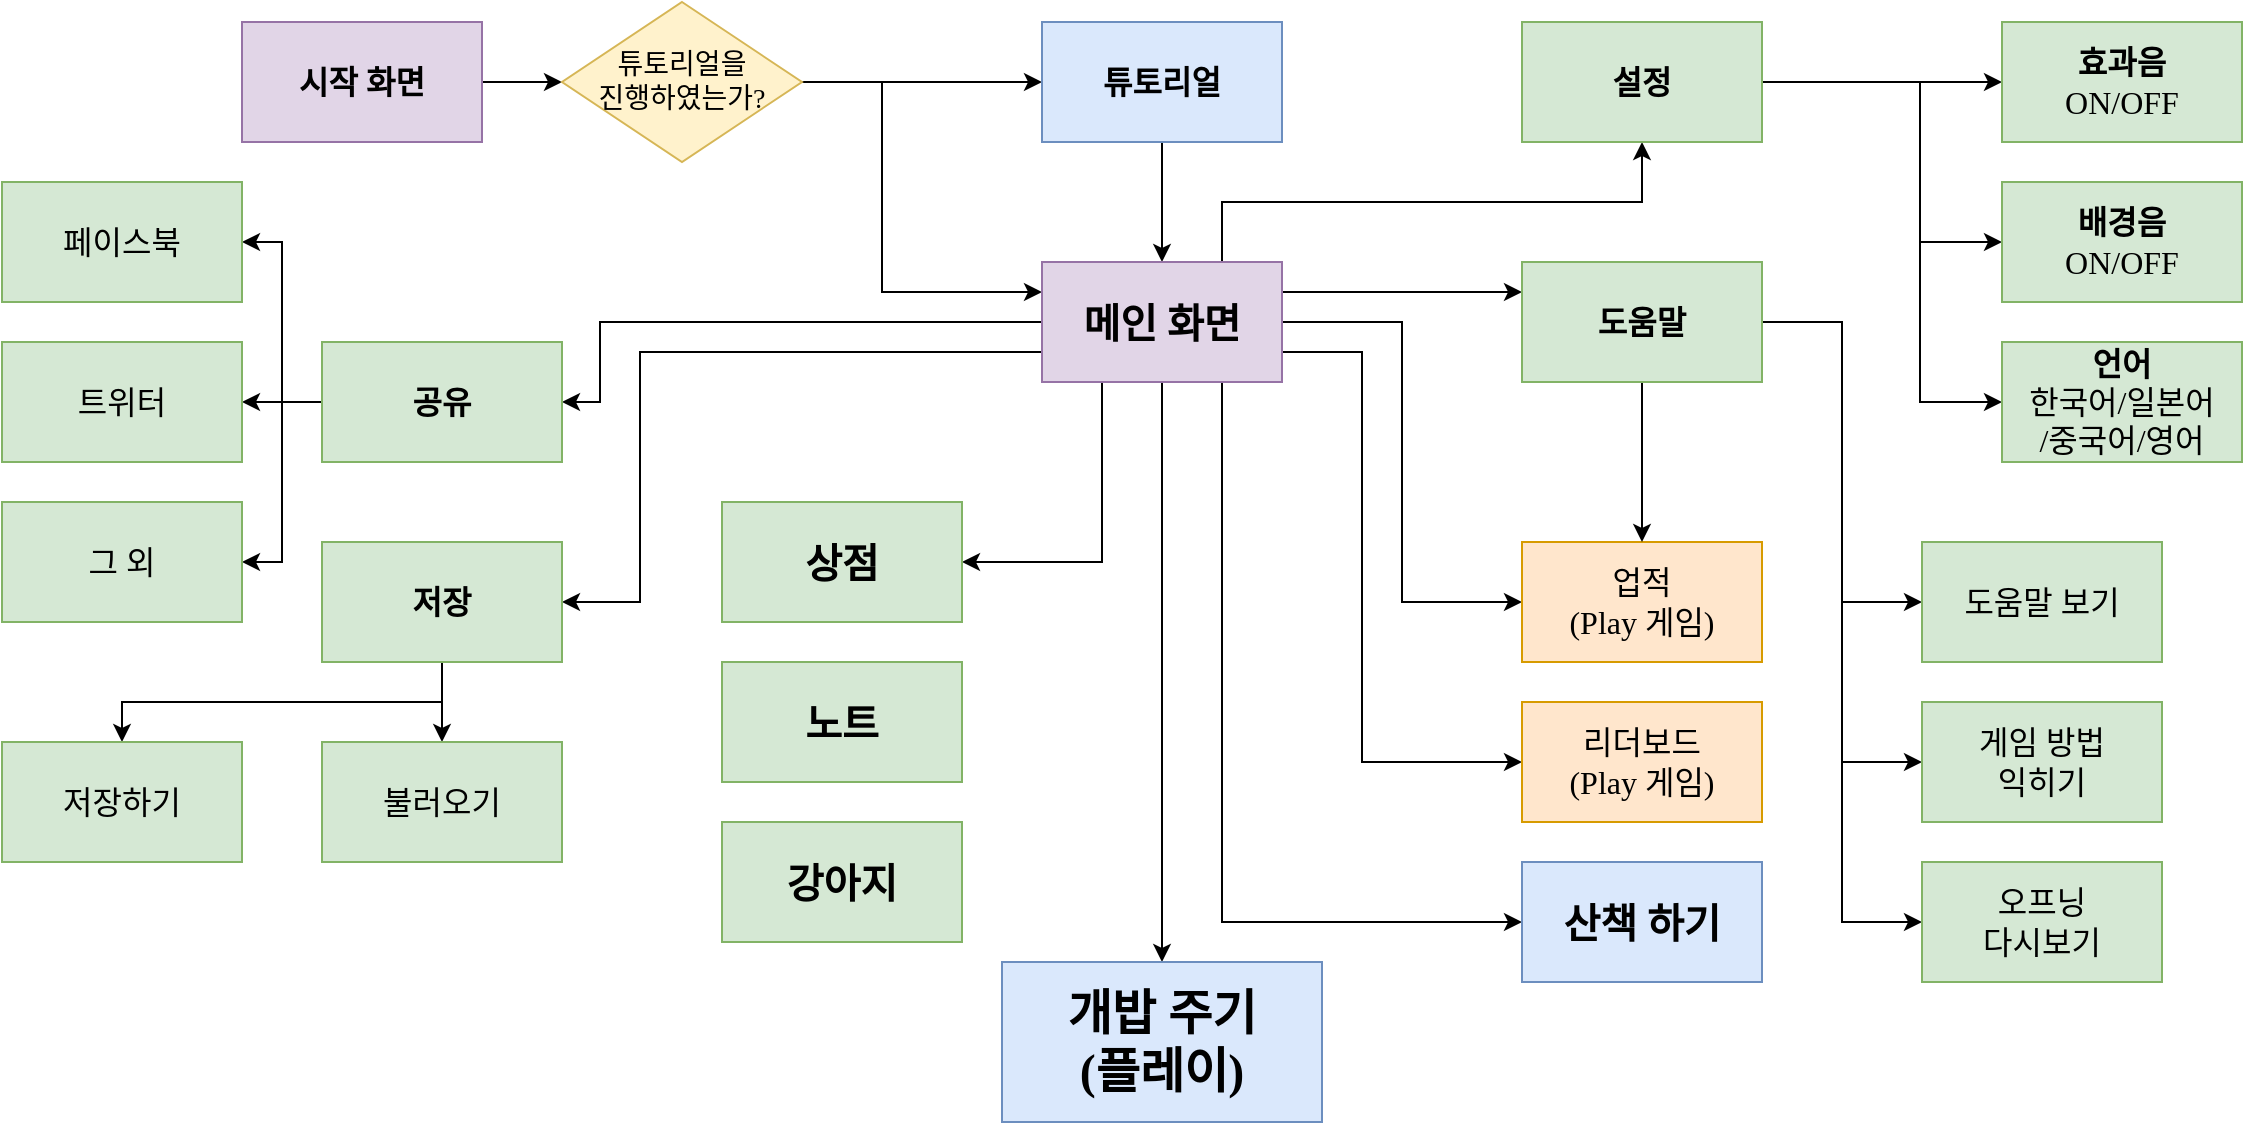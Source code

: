 <mxfile version="12.1.3" type="github" pages="1">
  <diagram id="CbqubE26liiaIoYuW3zU" name="Page-1">
    <mxGraphModel dx="2179" dy="1113" grid="1" gridSize="10" guides="1" tooltips="1" connect="1" arrows="1" fold="1" page="1" pageScale="1" pageWidth="827" pageHeight="1169" math="0" shadow="0">
      <root>
        <mxCell id="0"/>
        <mxCell id="1" parent="0"/>
        <mxCell id="TBT-of8__Zpy7oLFt57h-6" value="" style="edgeStyle=orthogonalEdgeStyle;rounded=0;orthogonalLoop=1;jettySize=auto;html=1;fontFamily=Verdana;" edge="1" parent="1" source="TBT-of8__Zpy7oLFt57h-1" target="TBT-of8__Zpy7oLFt57h-2">
          <mxGeometry relative="1" as="geometry"/>
        </mxCell>
        <mxCell id="TBT-of8__Zpy7oLFt57h-1" value="&lt;font style=&quot;font-size: 16px&quot;&gt;&lt;b&gt;시작 화면&lt;/b&gt;&lt;/font&gt;" style="rounded=0;whiteSpace=wrap;html=1;fillColor=#e1d5e7;strokeColor=#9673a6;fontFamily=Verdana;" vertex="1" parent="1">
          <mxGeometry x="-80" y="40" width="120" height="60" as="geometry"/>
        </mxCell>
        <mxCell id="TBT-of8__Zpy7oLFt57h-7" value="" style="edgeStyle=orthogonalEdgeStyle;rounded=0;orthogonalLoop=1;jettySize=auto;html=1;fontFamily=Verdana;" edge="1" parent="1" source="TBT-of8__Zpy7oLFt57h-2" target="TBT-of8__Zpy7oLFt57h-3">
          <mxGeometry relative="1" as="geometry"/>
        </mxCell>
        <mxCell id="TBT-of8__Zpy7oLFt57h-10" style="edgeStyle=orthogonalEdgeStyle;rounded=0;orthogonalLoop=1;jettySize=auto;html=1;entryX=0;entryY=0.25;entryDx=0;entryDy=0;fontFamily=Verdana;" edge="1" parent="1" source="TBT-of8__Zpy7oLFt57h-2" target="TBT-of8__Zpy7oLFt57h-4">
          <mxGeometry relative="1" as="geometry">
            <mxPoint x="290" y="220" as="targetPoint"/>
            <Array as="points">
              <mxPoint x="240" y="175"/>
            </Array>
          </mxGeometry>
        </mxCell>
        <mxCell id="TBT-of8__Zpy7oLFt57h-2" value="&lt;font style=&quot;font-size: 14px&quot;&gt;튜토리얼을&lt;br&gt;진행하였는가?&lt;/font&gt;" style="rhombus;whiteSpace=wrap;html=1;fillColor=#fff2cc;strokeColor=#d6b656;fontFamily=Verdana;" vertex="1" parent="1">
          <mxGeometry x="80" y="30" width="120" height="80" as="geometry"/>
        </mxCell>
        <mxCell id="TBT-of8__Zpy7oLFt57h-11" value="" style="edgeStyle=orthogonalEdgeStyle;rounded=0;orthogonalLoop=1;jettySize=auto;html=1;fontFamily=Verdana;" edge="1" parent="1" source="TBT-of8__Zpy7oLFt57h-3" target="TBT-of8__Zpy7oLFt57h-4">
          <mxGeometry relative="1" as="geometry"/>
        </mxCell>
        <mxCell id="TBT-of8__Zpy7oLFt57h-3" value="&lt;font style=&quot;font-size: 16px&quot;&gt;&lt;b&gt;튜토리얼&lt;/b&gt;&lt;/font&gt;" style="rounded=0;whiteSpace=wrap;html=1;fillColor=#dae8fc;strokeColor=#6c8ebf;fontFamily=Verdana;" vertex="1" parent="1">
          <mxGeometry x="320" y="40" width="120" height="60" as="geometry"/>
        </mxCell>
        <mxCell id="TBT-of8__Zpy7oLFt57h-13" value="" style="edgeStyle=orthogonalEdgeStyle;rounded=0;orthogonalLoop=1;jettySize=auto;html=1;exitX=0.75;exitY=0;exitDx=0;exitDy=0;fontFamily=Verdana;" edge="1" parent="1" source="TBT-of8__Zpy7oLFt57h-4" target="TBT-of8__Zpy7oLFt57h-12">
          <mxGeometry relative="1" as="geometry"/>
        </mxCell>
        <mxCell id="TBT-of8__Zpy7oLFt57h-25" style="edgeStyle=orthogonalEdgeStyle;rounded=0;orthogonalLoop=1;jettySize=auto;html=1;exitX=0;exitY=0.5;exitDx=0;exitDy=0;entryX=1;entryY=0.5;entryDx=0;entryDy=0;fontFamily=Verdana;" edge="1" parent="1" source="TBT-of8__Zpy7oLFt57h-4" target="TBT-of8__Zpy7oLFt57h-24">
          <mxGeometry relative="1" as="geometry">
            <Array as="points">
              <mxPoint x="99" y="190"/>
              <mxPoint x="99" y="230"/>
            </Array>
          </mxGeometry>
        </mxCell>
        <mxCell id="TBT-of8__Zpy7oLFt57h-34" style="edgeStyle=orthogonalEdgeStyle;rounded=0;orthogonalLoop=1;jettySize=auto;html=1;exitX=0;exitY=0.75;exitDx=0;exitDy=0;entryX=1;entryY=0.5;entryDx=0;entryDy=0;fontFamily=Verdana;fontSize=16;" edge="1" parent="1" source="TBT-of8__Zpy7oLFt57h-4" target="TBT-of8__Zpy7oLFt57h-33">
          <mxGeometry relative="1" as="geometry">
            <Array as="points">
              <mxPoint x="119" y="205"/>
              <mxPoint x="119" y="330"/>
            </Array>
          </mxGeometry>
        </mxCell>
        <mxCell id="TBT-of8__Zpy7oLFt57h-50" style="edgeStyle=orthogonalEdgeStyle;rounded=0;orthogonalLoop=1;jettySize=auto;html=1;entryX=0;entryY=0.5;entryDx=0;entryDy=0;fontFamily=Verdana;fontSize=16;exitX=1;exitY=0.5;exitDx=0;exitDy=0;" edge="1" parent="1" source="TBT-of8__Zpy7oLFt57h-4" target="TBT-of8__Zpy7oLFt57h-20">
          <mxGeometry relative="1" as="geometry">
            <mxPoint x="450" y="270" as="sourcePoint"/>
            <Array as="points">
              <mxPoint x="500" y="190"/>
              <mxPoint x="500" y="330"/>
            </Array>
          </mxGeometry>
        </mxCell>
        <mxCell id="TBT-of8__Zpy7oLFt57h-51" style="edgeStyle=orthogonalEdgeStyle;rounded=0;orthogonalLoop=1;jettySize=auto;html=1;exitX=1;exitY=0.75;exitDx=0;exitDy=0;entryX=0;entryY=0.5;entryDx=0;entryDy=0;fontFamily=Verdana;fontSize=16;" edge="1" parent="1" source="TBT-of8__Zpy7oLFt57h-4" target="TBT-of8__Zpy7oLFt57h-22">
          <mxGeometry relative="1" as="geometry">
            <Array as="points">
              <mxPoint x="480" y="205"/>
              <mxPoint x="480" y="410"/>
            </Array>
          </mxGeometry>
        </mxCell>
        <mxCell id="TBT-of8__Zpy7oLFt57h-54" style="edgeStyle=orthogonalEdgeStyle;rounded=0;orthogonalLoop=1;jettySize=auto;html=1;exitX=0.25;exitY=1;exitDx=0;exitDy=0;entryX=1;entryY=0.5;entryDx=0;entryDy=0;fontFamily=Verdana;fontSize=16;" edge="1" parent="1" source="TBT-of8__Zpy7oLFt57h-4" target="TBT-of8__Zpy7oLFt57h-53">
          <mxGeometry relative="1" as="geometry"/>
        </mxCell>
        <mxCell id="TBT-of8__Zpy7oLFt57h-57" style="edgeStyle=orthogonalEdgeStyle;rounded=0;orthogonalLoop=1;jettySize=auto;html=1;exitX=0.75;exitY=1;exitDx=0;exitDy=0;entryX=0;entryY=0.5;entryDx=0;entryDy=0;fontFamily=Verdana;fontSize=16;" edge="1" parent="1" source="TBT-of8__Zpy7oLFt57h-4" target="TBT-of8__Zpy7oLFt57h-52">
          <mxGeometry relative="1" as="geometry"/>
        </mxCell>
        <mxCell id="TBT-of8__Zpy7oLFt57h-59" style="edgeStyle=orthogonalEdgeStyle;rounded=0;orthogonalLoop=1;jettySize=auto;html=1;exitX=1;exitY=0.25;exitDx=0;exitDy=0;entryX=0;entryY=0.25;entryDx=0;entryDy=0;fontFamily=Verdana;fontSize=16;" edge="1" parent="1" source="TBT-of8__Zpy7oLFt57h-4" target="TBT-of8__Zpy7oLFt57h-41">
          <mxGeometry relative="1" as="geometry"/>
        </mxCell>
        <mxCell id="TBT-of8__Zpy7oLFt57h-63" style="edgeStyle=orthogonalEdgeStyle;rounded=0;orthogonalLoop=1;jettySize=auto;html=1;exitX=0.5;exitY=1;exitDx=0;exitDy=0;entryX=0.5;entryY=0;entryDx=0;entryDy=0;fontFamily=Verdana;fontSize=16;" edge="1" parent="1" source="TBT-of8__Zpy7oLFt57h-4" target="TBT-of8__Zpy7oLFt57h-60">
          <mxGeometry relative="1" as="geometry"/>
        </mxCell>
        <mxCell id="TBT-of8__Zpy7oLFt57h-4" value="&lt;font style=&quot;font-size: 20px&quot;&gt;&lt;b&gt;메인 화면&lt;/b&gt;&lt;/font&gt;" style="rounded=0;whiteSpace=wrap;html=1;fillColor=#e1d5e7;strokeColor=#9673a6;fontFamily=Verdana;" vertex="1" parent="1">
          <mxGeometry x="320" y="160" width="120" height="60" as="geometry"/>
        </mxCell>
        <mxCell id="TBT-of8__Zpy7oLFt57h-15" value="" style="edgeStyle=orthogonalEdgeStyle;rounded=0;orthogonalLoop=1;jettySize=auto;html=1;fontFamily=Verdana;" edge="1" parent="1" source="TBT-of8__Zpy7oLFt57h-12" target="TBT-of8__Zpy7oLFt57h-14">
          <mxGeometry relative="1" as="geometry"/>
        </mxCell>
        <mxCell id="TBT-of8__Zpy7oLFt57h-18" style="edgeStyle=orthogonalEdgeStyle;rounded=0;orthogonalLoop=1;jettySize=auto;html=1;exitX=1;exitY=0.5;exitDx=0;exitDy=0;entryX=0;entryY=0.5;entryDx=0;entryDy=0;fontFamily=Verdana;" edge="1" parent="1" source="TBT-of8__Zpy7oLFt57h-12" target="TBT-of8__Zpy7oLFt57h-16">
          <mxGeometry relative="1" as="geometry">
            <Array as="points">
              <mxPoint x="759" y="70"/>
              <mxPoint x="759" y="150"/>
            </Array>
          </mxGeometry>
        </mxCell>
        <mxCell id="TBT-of8__Zpy7oLFt57h-19" style="edgeStyle=orthogonalEdgeStyle;rounded=0;orthogonalLoop=1;jettySize=auto;html=1;exitX=1;exitY=0.5;exitDx=0;exitDy=0;entryX=0;entryY=0.5;entryDx=0;entryDy=0;fontFamily=Verdana;" edge="1" parent="1" source="TBT-of8__Zpy7oLFt57h-12" target="TBT-of8__Zpy7oLFt57h-17">
          <mxGeometry relative="1" as="geometry">
            <Array as="points">
              <mxPoint x="759" y="70"/>
              <mxPoint x="759" y="230"/>
            </Array>
          </mxGeometry>
        </mxCell>
        <mxCell id="TBT-of8__Zpy7oLFt57h-12" value="&lt;font size=&quot;1&quot;&gt;&lt;span style=&quot;font-size: 16px&quot;&gt;&lt;b&gt;설정&lt;/b&gt;&lt;/span&gt;&lt;/font&gt;" style="rounded=0;whiteSpace=wrap;html=1;fillColor=#d5e8d4;strokeColor=#82b366;fontFamily=Verdana;" vertex="1" parent="1">
          <mxGeometry x="560" y="40" width="120" height="60" as="geometry"/>
        </mxCell>
        <mxCell id="TBT-of8__Zpy7oLFt57h-14" value="&lt;font size=&quot;1&quot;&gt;&lt;span style=&quot;font-size: 16px&quot;&gt;&lt;b&gt;효과음&lt;/b&gt;&lt;br&gt;ON/OFF&lt;br&gt;&lt;/span&gt;&lt;/font&gt;" style="rounded=0;whiteSpace=wrap;html=1;fillColor=#d5e8d4;strokeColor=#82b366;fontFamily=Verdana;" vertex="1" parent="1">
          <mxGeometry x="800" y="40" width="120" height="60" as="geometry"/>
        </mxCell>
        <mxCell id="TBT-of8__Zpy7oLFt57h-16" value="&lt;font&gt;&lt;span style=&quot;font-size: 16px&quot;&gt;&lt;b&gt;배경음&lt;/b&gt;&lt;br&gt;ON/OFF&lt;br&gt;&lt;/span&gt;&lt;/font&gt;" style="rounded=0;whiteSpace=wrap;html=1;fillColor=#d5e8d4;strokeColor=#82b366;fontFamily=Verdana;" vertex="1" parent="1">
          <mxGeometry x="800" y="120" width="120" height="60" as="geometry"/>
        </mxCell>
        <mxCell id="TBT-of8__Zpy7oLFt57h-17" value="&lt;font size=&quot;1&quot;&gt;&lt;span style=&quot;font-size: 16px&quot;&gt;&lt;b&gt;언어&lt;/b&gt;&lt;br&gt;한국어/일본어&lt;br&gt;/중국어/영어&lt;br&gt;&lt;/span&gt;&lt;/font&gt;" style="rounded=0;whiteSpace=wrap;html=1;fillColor=#d5e8d4;strokeColor=#82b366;fontFamily=Verdana;" vertex="1" parent="1">
          <mxGeometry x="800" y="200" width="120" height="60" as="geometry"/>
        </mxCell>
        <mxCell id="TBT-of8__Zpy7oLFt57h-20" value="&lt;font style=&quot;font-size: 16px&quot;&gt;업적&lt;br&gt;(Play 게임)&lt;br&gt;&lt;/font&gt;" style="rounded=0;whiteSpace=wrap;html=1;fillColor=#ffe6cc;strokeColor=#d79b00;fontFamily=Verdana;" vertex="1" parent="1">
          <mxGeometry x="560" y="300" width="120" height="60" as="geometry"/>
        </mxCell>
        <mxCell id="TBT-of8__Zpy7oLFt57h-22" value="&lt;font style=&quot;font-size: 16px&quot;&gt;리더보드&lt;br&gt;&lt;/font&gt;&lt;span style=&quot;font-size: 16px&quot;&gt;(Play 게임)&lt;/span&gt;" style="rounded=0;whiteSpace=wrap;html=1;fillColor=#ffe6cc;strokeColor=#d79b00;fontFamily=Verdana;" vertex="1" parent="1">
          <mxGeometry x="560" y="380" width="120" height="60" as="geometry"/>
        </mxCell>
        <mxCell id="TBT-of8__Zpy7oLFt57h-30" style="edgeStyle=orthogonalEdgeStyle;rounded=0;orthogonalLoop=1;jettySize=auto;html=1;exitX=0;exitY=0.5;exitDx=0;exitDy=0;entryX=1;entryY=0.5;entryDx=0;entryDy=0;fontFamily=Verdana;" edge="1" parent="1" source="TBT-of8__Zpy7oLFt57h-24" target="TBT-of8__Zpy7oLFt57h-27">
          <mxGeometry relative="1" as="geometry"/>
        </mxCell>
        <mxCell id="TBT-of8__Zpy7oLFt57h-31" style="edgeStyle=orthogonalEdgeStyle;rounded=0;orthogonalLoop=1;jettySize=auto;html=1;exitX=0;exitY=0.5;exitDx=0;exitDy=0;entryX=1;entryY=0.5;entryDx=0;entryDy=0;fontFamily=Verdana;" edge="1" parent="1" source="TBT-of8__Zpy7oLFt57h-24" target="TBT-of8__Zpy7oLFt57h-28">
          <mxGeometry relative="1" as="geometry"/>
        </mxCell>
        <mxCell id="TBT-of8__Zpy7oLFt57h-43" style="edgeStyle=orthogonalEdgeStyle;rounded=0;orthogonalLoop=1;jettySize=auto;html=1;exitX=0;exitY=0.5;exitDx=0;exitDy=0;entryX=1;entryY=0.5;entryDx=0;entryDy=0;fontFamily=Verdana;fontSize=16;" edge="1" parent="1" source="TBT-of8__Zpy7oLFt57h-24" target="TBT-of8__Zpy7oLFt57h-26">
          <mxGeometry relative="1" as="geometry"/>
        </mxCell>
        <mxCell id="TBT-of8__Zpy7oLFt57h-24" value="&lt;font size=&quot;1&quot;&gt;&lt;span style=&quot;font-size: 16px&quot;&gt;&lt;b&gt;공유&lt;/b&gt;&lt;/span&gt;&lt;/font&gt;" style="rounded=0;whiteSpace=wrap;html=1;fillColor=#d5e8d4;strokeColor=#82b366;fontFamily=Verdana;" vertex="1" parent="1">
          <mxGeometry x="-40" y="200" width="120" height="60" as="geometry"/>
        </mxCell>
        <mxCell id="TBT-of8__Zpy7oLFt57h-26" value="&lt;font style=&quot;font-size: 16px;&quot;&gt;&lt;span style=&quot;font-size: 16px;&quot;&gt;&lt;span style=&quot;font-size: 16px;&quot;&gt;페이스북&lt;/span&gt;&lt;br style=&quot;font-size: 16px;&quot;&gt;&lt;/span&gt;&lt;/font&gt;" style="rounded=0;whiteSpace=wrap;html=1;fillColor=#d5e8d4;strokeColor=#82b366;fontFamily=Verdana;fontSize=16;fontStyle=0" vertex="1" parent="1">
          <mxGeometry x="-200" y="120" width="120" height="60" as="geometry"/>
        </mxCell>
        <mxCell id="TBT-of8__Zpy7oLFt57h-27" value="&lt;span style=&quot;font-size: 16px;&quot;&gt;트위터&lt;/span&gt;" style="rounded=0;whiteSpace=wrap;html=1;fillColor=#d5e8d4;strokeColor=#82b366;fontFamily=Verdana;fontSize=16;fontStyle=0" vertex="1" parent="1">
          <mxGeometry x="-200" y="200" width="120" height="60" as="geometry"/>
        </mxCell>
        <mxCell id="TBT-of8__Zpy7oLFt57h-28" value="&lt;font style=&quot;font-size: 16px;&quot;&gt;&lt;span style=&quot;font-size: 16px;&quot;&gt;&lt;span style=&quot;font-size: 16px;&quot;&gt;그 외&lt;/span&gt;&lt;br style=&quot;font-size: 16px;&quot;&gt;&lt;/span&gt;&lt;/font&gt;" style="rounded=0;whiteSpace=wrap;html=1;fillColor=#d5e8d4;strokeColor=#82b366;fontFamily=Verdana;fontSize=16;fontStyle=0" vertex="1" parent="1">
          <mxGeometry x="-200" y="280" width="120" height="60" as="geometry"/>
        </mxCell>
        <mxCell id="TBT-of8__Zpy7oLFt57h-39" style="edgeStyle=orthogonalEdgeStyle;rounded=0;orthogonalLoop=1;jettySize=auto;html=1;exitX=0.5;exitY=1;exitDx=0;exitDy=0;entryX=0.5;entryY=0;entryDx=0;entryDy=0;fontFamily=Verdana;fontSize=16;" edge="1" parent="1" source="TBT-of8__Zpy7oLFt57h-33" target="TBT-of8__Zpy7oLFt57h-35">
          <mxGeometry relative="1" as="geometry"/>
        </mxCell>
        <mxCell id="TBT-of8__Zpy7oLFt57h-40" style="edgeStyle=orthogonalEdgeStyle;rounded=0;orthogonalLoop=1;jettySize=auto;html=1;exitX=0.5;exitY=1;exitDx=0;exitDy=0;entryX=0.5;entryY=0;entryDx=0;entryDy=0;fontFamily=Verdana;fontSize=16;" edge="1" parent="1" source="TBT-of8__Zpy7oLFt57h-33" target="TBT-of8__Zpy7oLFt57h-36">
          <mxGeometry relative="1" as="geometry"/>
        </mxCell>
        <mxCell id="TBT-of8__Zpy7oLFt57h-33" value="&lt;span style=&quot;font-size: 16px&quot;&gt;&lt;b&gt;저장&lt;/b&gt;&lt;/span&gt;" style="rounded=0;whiteSpace=wrap;html=1;fillColor=#d5e8d4;strokeColor=#82b366;fontFamily=Verdana;" vertex="1" parent="1">
          <mxGeometry x="-40" y="300" width="120" height="60" as="geometry"/>
        </mxCell>
        <mxCell id="TBT-of8__Zpy7oLFt57h-35" value="&lt;span style=&quot;font-size: 16px&quot;&gt;저장하기&lt;/span&gt;" style="rounded=0;whiteSpace=wrap;html=1;fillColor=#d5e8d4;strokeColor=#82b366;fontFamily=Verdana;" vertex="1" parent="1">
          <mxGeometry x="-200" y="400" width="120" height="60" as="geometry"/>
        </mxCell>
        <mxCell id="TBT-of8__Zpy7oLFt57h-36" value="&lt;span style=&quot;font-size: 16px&quot;&gt;불러오기&lt;/span&gt;" style="rounded=0;whiteSpace=wrap;html=1;fillColor=#d5e8d4;strokeColor=#82b366;fontFamily=Verdana;" vertex="1" parent="1">
          <mxGeometry x="-40" y="400" width="120" height="60" as="geometry"/>
        </mxCell>
        <mxCell id="TBT-of8__Zpy7oLFt57h-47" style="edgeStyle=orthogonalEdgeStyle;rounded=0;orthogonalLoop=1;jettySize=auto;html=1;exitX=1;exitY=0.5;exitDx=0;exitDy=0;entryX=0;entryY=0.5;entryDx=0;entryDy=0;fontFamily=Verdana;fontSize=16;" edge="1" parent="1" source="TBT-of8__Zpy7oLFt57h-41" target="TBT-of8__Zpy7oLFt57h-44">
          <mxGeometry relative="1" as="geometry"/>
        </mxCell>
        <mxCell id="TBT-of8__Zpy7oLFt57h-48" style="edgeStyle=orthogonalEdgeStyle;rounded=0;orthogonalLoop=1;jettySize=auto;html=1;exitX=1;exitY=0.5;exitDx=0;exitDy=0;entryX=0;entryY=0.5;entryDx=0;entryDy=0;fontFamily=Verdana;fontSize=16;" edge="1" parent="1" source="TBT-of8__Zpy7oLFt57h-41" target="TBT-of8__Zpy7oLFt57h-45">
          <mxGeometry relative="1" as="geometry"/>
        </mxCell>
        <mxCell id="TBT-of8__Zpy7oLFt57h-49" style="edgeStyle=orthogonalEdgeStyle;rounded=0;orthogonalLoop=1;jettySize=auto;html=1;exitX=1;exitY=0.5;exitDx=0;exitDy=0;entryX=0;entryY=0.5;entryDx=0;entryDy=0;fontFamily=Verdana;fontSize=16;" edge="1" parent="1" source="TBT-of8__Zpy7oLFt57h-41" target="TBT-of8__Zpy7oLFt57h-46">
          <mxGeometry relative="1" as="geometry"/>
        </mxCell>
        <mxCell id="TBT-of8__Zpy7oLFt57h-58" value="" style="edgeStyle=orthogonalEdgeStyle;rounded=0;orthogonalLoop=1;jettySize=auto;html=1;fontFamily=Verdana;fontSize=16;" edge="1" parent="1" source="TBT-of8__Zpy7oLFt57h-41" target="TBT-of8__Zpy7oLFt57h-20">
          <mxGeometry relative="1" as="geometry"/>
        </mxCell>
        <mxCell id="TBT-of8__Zpy7oLFt57h-41" value="&lt;font size=&quot;1&quot;&gt;&lt;span style=&quot;font-size: 16px&quot;&gt;&lt;b&gt;도움말&lt;/b&gt;&lt;/span&gt;&lt;/font&gt;" style="rounded=0;whiteSpace=wrap;html=1;fillColor=#d5e8d4;strokeColor=#82b366;fontFamily=Verdana;" vertex="1" parent="1">
          <mxGeometry x="560" y="160" width="120" height="60" as="geometry"/>
        </mxCell>
        <mxCell id="TBT-of8__Zpy7oLFt57h-44" value="&lt;font style=&quot;font-size: 16px&quot;&gt;&lt;span style=&quot;font-size: 16px&quot;&gt;&lt;span style=&quot;font-size: 16px&quot;&gt;도움말 보기&lt;/span&gt;&lt;br style=&quot;font-size: 16px&quot;&gt;&lt;/span&gt;&lt;/font&gt;" style="rounded=0;whiteSpace=wrap;html=1;fillColor=#d5e8d4;strokeColor=#82b366;fontFamily=Verdana;fontSize=16;fontStyle=0" vertex="1" parent="1">
          <mxGeometry x="760" y="300" width="120" height="60" as="geometry"/>
        </mxCell>
        <mxCell id="TBT-of8__Zpy7oLFt57h-45" value="&lt;span style=&quot;font-size: 16px&quot;&gt;게임 방법&lt;br&gt;익히기&lt;br&gt;&lt;/span&gt;" style="rounded=0;whiteSpace=wrap;html=1;fillColor=#d5e8d4;strokeColor=#82b366;fontFamily=Verdana;fontSize=16;fontStyle=0" vertex="1" parent="1">
          <mxGeometry x="760" y="380" width="120" height="60" as="geometry"/>
        </mxCell>
        <mxCell id="TBT-of8__Zpy7oLFt57h-46" value="&lt;font style=&quot;font-size: 16px&quot;&gt;&lt;span style=&quot;font-size: 16px&quot;&gt;&lt;span style=&quot;font-size: 16px&quot;&gt;오프닝&lt;br&gt;&lt;/span&gt;다시보기&lt;br style=&quot;font-size: 16px&quot;&gt;&lt;/span&gt;&lt;/font&gt;" style="rounded=0;whiteSpace=wrap;html=1;fillColor=#d5e8d4;strokeColor=#82b366;fontFamily=Verdana;fontSize=16;fontStyle=0" vertex="1" parent="1">
          <mxGeometry x="760" y="460" width="120" height="60" as="geometry"/>
        </mxCell>
        <mxCell id="TBT-of8__Zpy7oLFt57h-52" value="&lt;font size=&quot;1&quot;&gt;&lt;b style=&quot;font-size: 20px&quot;&gt;산책 하기&lt;/b&gt;&lt;/font&gt;" style="rounded=0;whiteSpace=wrap;html=1;fillColor=#dae8fc;strokeColor=#6c8ebf;fontFamily=Verdana;" vertex="1" parent="1">
          <mxGeometry x="560" y="460" width="120" height="60" as="geometry"/>
        </mxCell>
        <mxCell id="TBT-of8__Zpy7oLFt57h-53" value="&lt;font size=&quot;1&quot;&gt;&lt;b style=&quot;font-size: 20px&quot;&gt;상점&lt;/b&gt;&lt;/font&gt;" style="rounded=0;whiteSpace=wrap;html=1;fillColor=#d5e8d4;strokeColor=#82b366;fontFamily=Verdana;" vertex="1" parent="1">
          <mxGeometry x="160" y="280" width="120" height="60" as="geometry"/>
        </mxCell>
        <mxCell id="TBT-of8__Zpy7oLFt57h-55" value="&lt;span style=&quot;font-size: 20px&quot;&gt;&lt;b&gt;노트&lt;/b&gt;&lt;/span&gt;" style="rounded=0;whiteSpace=wrap;html=1;fillColor=#d5e8d4;strokeColor=#82b366;fontFamily=Verdana;" vertex="1" parent="1">
          <mxGeometry x="160" y="360" width="120" height="60" as="geometry"/>
        </mxCell>
        <mxCell id="TBT-of8__Zpy7oLFt57h-56" value="&lt;font size=&quot;1&quot;&gt;&lt;b style=&quot;font-size: 20px&quot;&gt;강아지&lt;/b&gt;&lt;/font&gt;" style="rounded=0;whiteSpace=wrap;html=1;fillColor=#d5e8d4;strokeColor=#82b366;fontFamily=Verdana;" vertex="1" parent="1">
          <mxGeometry x="160" y="440" width="120" height="60" as="geometry"/>
        </mxCell>
        <mxCell id="TBT-of8__Zpy7oLFt57h-60" value="&lt;font style=&quot;font-size: 24px&quot;&gt;&lt;b&gt;개밥 주기&lt;br&gt;(플레이)&lt;br&gt;&lt;/b&gt;&lt;/font&gt;" style="rounded=0;whiteSpace=wrap;html=1;fillColor=#dae8fc;strokeColor=#6c8ebf;fontFamily=Verdana;" vertex="1" parent="1">
          <mxGeometry x="300" y="510" width="160" height="80" as="geometry"/>
        </mxCell>
      </root>
    </mxGraphModel>
  </diagram>
</mxfile>
